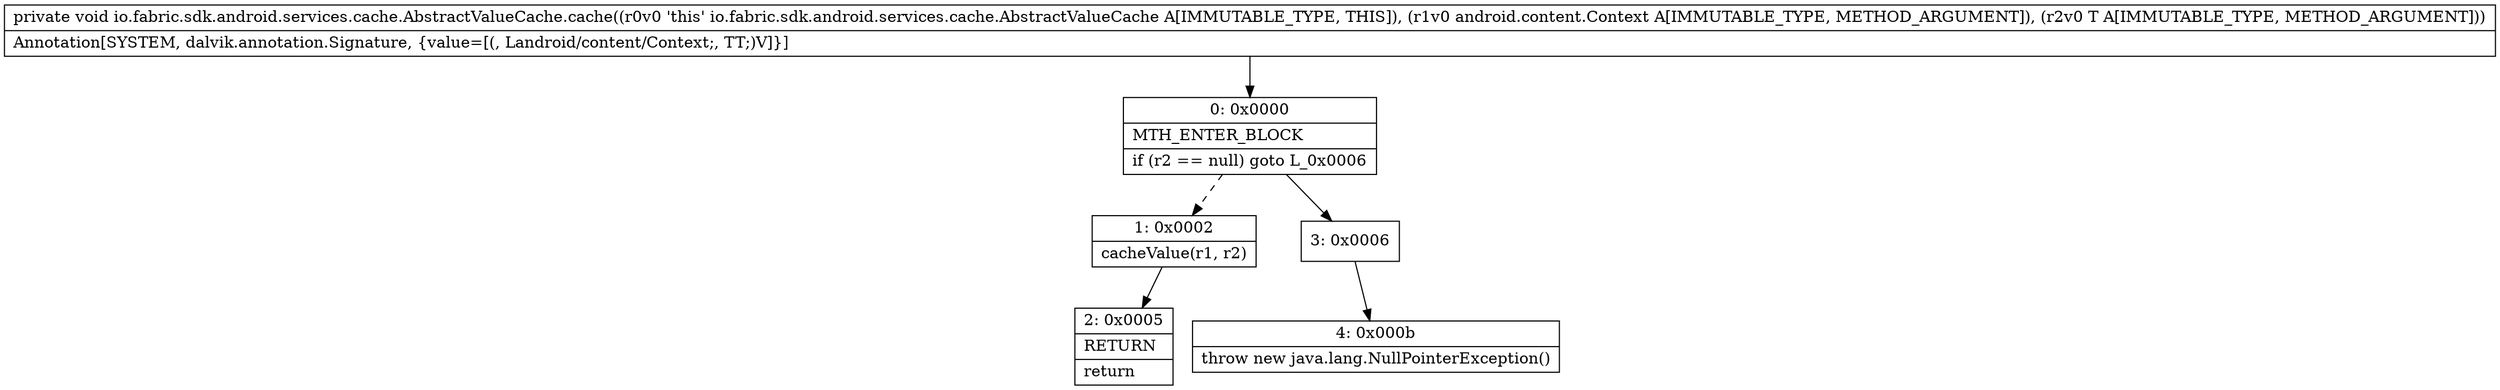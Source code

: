 digraph "CFG forio.fabric.sdk.android.services.cache.AbstractValueCache.cache(Landroid\/content\/Context;Ljava\/lang\/Object;)V" {
Node_0 [shape=record,label="{0\:\ 0x0000|MTH_ENTER_BLOCK\l|if (r2 == null) goto L_0x0006\l}"];
Node_1 [shape=record,label="{1\:\ 0x0002|cacheValue(r1, r2)\l}"];
Node_2 [shape=record,label="{2\:\ 0x0005|RETURN\l|return\l}"];
Node_3 [shape=record,label="{3\:\ 0x0006}"];
Node_4 [shape=record,label="{4\:\ 0x000b|throw new java.lang.NullPointerException()\l}"];
MethodNode[shape=record,label="{private void io.fabric.sdk.android.services.cache.AbstractValueCache.cache((r0v0 'this' io.fabric.sdk.android.services.cache.AbstractValueCache A[IMMUTABLE_TYPE, THIS]), (r1v0 android.content.Context A[IMMUTABLE_TYPE, METHOD_ARGUMENT]), (r2v0 T A[IMMUTABLE_TYPE, METHOD_ARGUMENT]))  | Annotation[SYSTEM, dalvik.annotation.Signature, \{value=[(, Landroid\/content\/Context;, TT;)V]\}]\l}"];
MethodNode -> Node_0;
Node_0 -> Node_1[style=dashed];
Node_0 -> Node_3;
Node_1 -> Node_2;
Node_3 -> Node_4;
}

